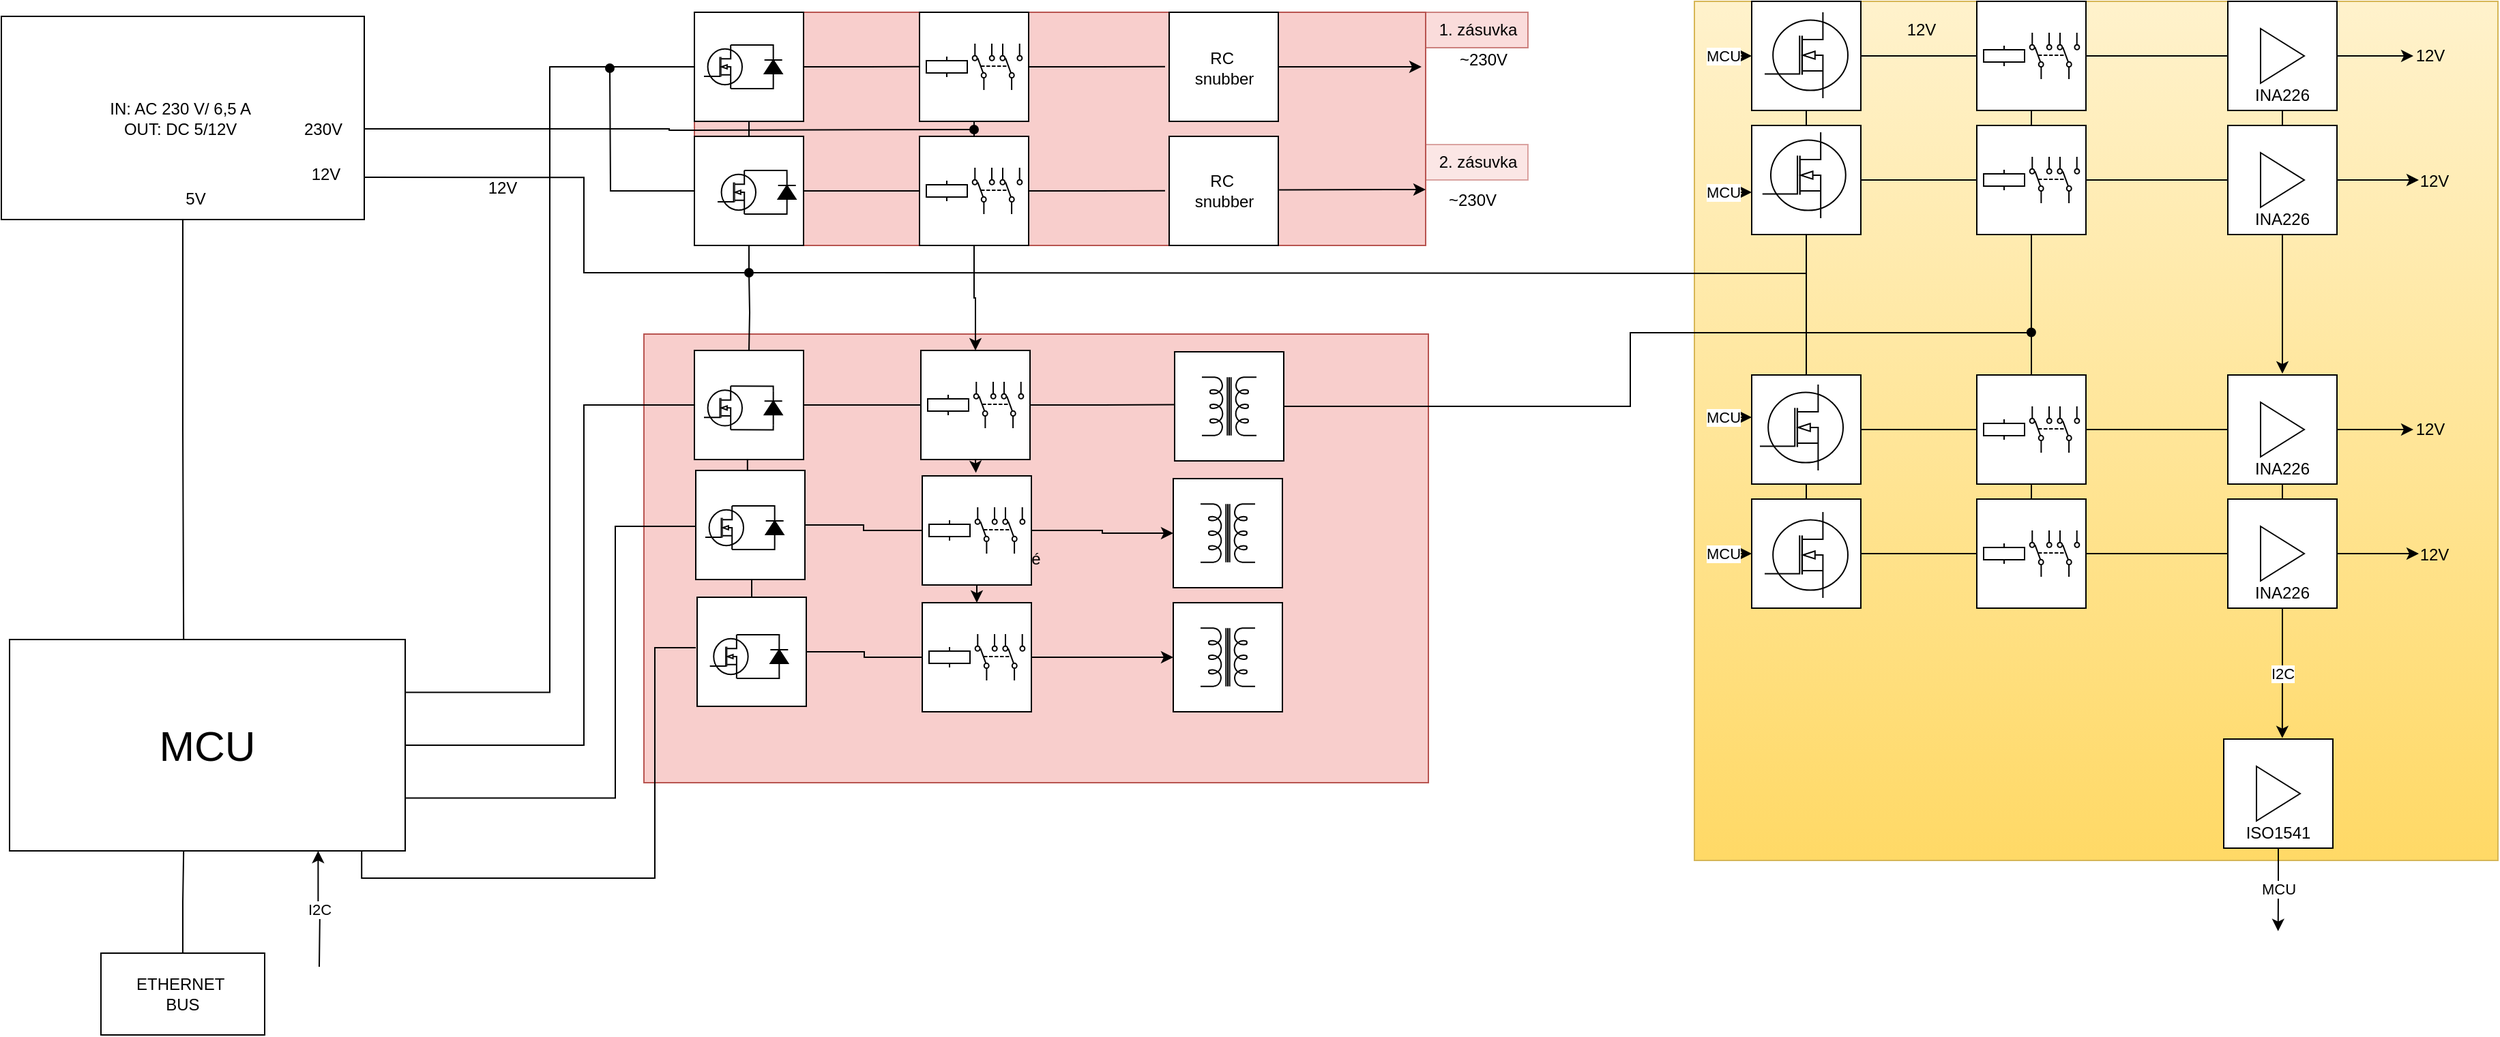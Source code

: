 <mxfile version="26.0.4">
  <diagram name="Page-1" id="7e0a89b8-554c-2b80-1dc8-d5c74ca68de4">
    <mxGraphModel dx="1035" dy="551" grid="0" gridSize="5" guides="1" tooltips="1" connect="1" arrows="0" fold="1" page="1" pageScale="1" pageWidth="1169" pageHeight="827" background="none" math="0" shadow="0">
      <root>
        <mxCell id="0" />
        <mxCell id="1" parent="0" />
        <mxCell id="eYA7auOUDv6fICd8K555-251" value="é" style="rounded=0;whiteSpace=wrap;html=1;fillColor=#f8cecc;strokeColor=#b85450;" vertex="1" parent="1">
          <mxGeometry x="522" y="256" width="575" height="329" as="geometry" />
        </mxCell>
        <mxCell id="zCNBRzlEJY0I-tMyIhnu-88" value="~230V" style="text;html=1;align=center;verticalAlign=middle;resizable=0;points=[];autosize=1;strokeColor=none;fillColor=none;" parent="1" vertex="1">
          <mxGeometry x="609" y="130" width="55" height="30" as="geometry" />
        </mxCell>
        <mxCell id="zCNBRzlEJY0I-tMyIhnu-90" value="~230V" style="text;html=1;align=center;verticalAlign=middle;resizable=0;points=[];autosize=1;strokeColor=none;fillColor=none;" parent="1" vertex="1">
          <mxGeometry x="1109" y="40" width="55" height="30" as="geometry" />
        </mxCell>
        <mxCell id="zCNBRzlEJY0I-tMyIhnu-91" value="~230V" style="text;html=1;align=center;verticalAlign=middle;resizable=0;points=[];autosize=1;strokeColor=none;fillColor=none;" parent="1" vertex="1">
          <mxGeometry x="1101.5" y="143" width="55" height="30" as="geometry" />
        </mxCell>
        <mxCell id="b3g8-nZqgv8whA5xBUex-9" value="ETHERNET&amp;nbsp;&lt;br&gt;BUS" style="rounded=0;whiteSpace=wrap;html=1;" parent="1" vertex="1">
          <mxGeometry x="124" y="710" width="120" height="60" as="geometry" />
        </mxCell>
        <mxCell id="EAk1uLRLOfNb_ForU7wT-3" value="1. zásuvka" style="text;html=1;align=center;verticalAlign=middle;resizable=0;points=[];autosize=1;strokeColor=#b85450;fillColor=#f8cecc;opacity=70;" parent="1" vertex="1">
          <mxGeometry x="1095" y="20" width="75" height="26" as="geometry" />
        </mxCell>
        <mxCell id="EAk1uLRLOfNb_ForU7wT-15" value="2. zásuvka" style="text;html=1;align=center;verticalAlign=middle;resizable=0;points=[];autosize=1;strokeColor=#b85450;fillColor=#f8cecc;opacity=50;" parent="1" vertex="1">
          <mxGeometry x="1095" y="117" width="75" height="26" as="geometry" />
        </mxCell>
        <mxCell id="eYA7auOUDv6fICd8K555-133" style="edgeStyle=orthogonalEdgeStyle;rounded=0;orthogonalLoop=1;jettySize=auto;html=1;exitX=1;exitY=0.5;exitDx=0;exitDy=0;exitPerimeter=0;entryX=0;entryY=0.5;entryDx=0;entryDy=0;endArrow=none;endFill=0;" edge="1" parent="1" source="PkqFtLTbCZEIP-2vwFzs-351" target="eYA7auOUDv6fICd8K555-104">
          <mxGeometry relative="1" as="geometry">
            <Array as="points">
              <mxPoint x="478" y="558" />
              <mxPoint x="478" y="308" />
            </Array>
          </mxGeometry>
        </mxCell>
        <mxCell id="eYA7auOUDv6fICd8K555-134" style="edgeStyle=orthogonalEdgeStyle;rounded=0;orthogonalLoop=1;jettySize=auto;html=1;exitX=1;exitY=0.75;exitDx=0;exitDy=0;exitPerimeter=0;entryX=0;entryY=0.5;entryDx=0;entryDy=0;endArrow=none;endFill=0;" edge="1" parent="1" source="PkqFtLTbCZEIP-2vwFzs-351">
          <mxGeometry relative="1" as="geometry">
            <mxPoint x="560" y="397" as="targetPoint" />
            <Array as="points">
              <mxPoint x="501" y="596" />
              <mxPoint x="501" y="397" />
            </Array>
          </mxGeometry>
        </mxCell>
        <mxCell id="eYA7auOUDv6fICd8K555-135" style="edgeStyle=orthogonalEdgeStyle;rounded=0;orthogonalLoop=1;jettySize=auto;html=1;exitX=0.89;exitY=1;exitDx=0;exitDy=0;exitPerimeter=0;entryX=0;entryY=0.5;entryDx=0;entryDy=0;endArrow=none;endFill=0;" edge="1" parent="1" source="PkqFtLTbCZEIP-2vwFzs-351">
          <mxGeometry relative="1" as="geometry">
            <mxPoint x="560" y="486" as="targetPoint" />
            <Array as="points">
              <mxPoint x="315" y="655" />
              <mxPoint x="530" y="655" />
              <mxPoint x="530" y="486" />
            </Array>
          </mxGeometry>
        </mxCell>
        <mxCell id="eYA7auOUDv6fICd8K555-215" value="I2C" style="edgeStyle=orthogonalEdgeStyle;rounded=0;orthogonalLoop=1;jettySize=auto;html=1;exitX=0.78;exitY=1;exitDx=0;exitDy=0;exitPerimeter=0;endArrow=none;endFill=0;startArrow=classic;startFill=1;" edge="1" parent="1" source="PkqFtLTbCZEIP-2vwFzs-351">
          <mxGeometry relative="1" as="geometry">
            <mxPoint x="284" y="720" as="targetPoint" />
          </mxGeometry>
        </mxCell>
        <mxCell id="PkqFtLTbCZEIP-2vwFzs-351" value="&lt;font style=&quot;font-size: 31px;&quot;&gt;MCU&lt;/font&gt;" style="rounded=0;whiteSpace=wrap;html=1;points=[[0,0,0,0,0],[0,0.25,0,0,0],[0,0.5,0,0,0],[0,0.75,0,0,0],[0,1,0,0,0],[0.11,0,0,0,0],[0.11,1,0,0,0],[0.22,0,0,0,0],[0.22,1,0,0,0],[0.33,0,0,0,0],[0.33,1,0,0,0],[0.44,0,0,0,0],[0.44,1,0,0,0],[0.56,0,0,0,0],[0.56,1,0,0,0],[0.67,0,0,0,0],[0.67,1,0,0,0],[0.78,0,0,0,0],[0.78,1,0,0,0],[0.89,0,0,0,0],[0.89,1,0,0,0],[1,0,0,0,0],[1,0.25,0,0,0],[1,0.5,0,0,0],[1,0.75,0,0,0],[1,1,0,0,0]];" parent="1" vertex="1">
          <mxGeometry x="57" y="480" width="290" height="155" as="geometry" />
        </mxCell>
        <mxCell id="PkqFtLTbCZEIP-2vwFzs-352" style="edgeStyle=orthogonalEdgeStyle;rounded=0;orthogonalLoop=1;jettySize=auto;html=1;exitX=0.5;exitY=0;exitDx=0;exitDy=0;entryX=0.44;entryY=1;entryDx=0;entryDy=0;entryPerimeter=0;endArrow=none;endFill=0;" parent="1" source="b3g8-nZqgv8whA5xBUex-9" target="PkqFtLTbCZEIP-2vwFzs-351" edge="1">
          <mxGeometry relative="1" as="geometry" />
        </mxCell>
        <mxCell id="PkqFtLTbCZEIP-2vwFzs-516" style="edgeStyle=orthogonalEdgeStyle;rounded=0;orthogonalLoop=1;jettySize=auto;html=1;exitX=1;exitY=0.5;exitDx=0;exitDy=0;entryX=0;entryY=0.5;entryDx=0;entryDy=0;endArrow=none;endFill=0;" parent="1" edge="1">
          <mxGeometry relative="1" as="geometry" />
        </mxCell>
        <mxCell id="PkqFtLTbCZEIP-2vwFzs-540" value="12&lt;span style=&quot;background-color: initial;&quot;&gt;V&lt;/span&gt;" style="text;html=1;align=center;verticalAlign=middle;resizable=0;points=[];autosize=1;strokeColor=none;fillColor=none;" parent="1" vertex="1">
          <mxGeometry x="398" y="136" width="39" height="26" as="geometry" />
        </mxCell>
        <mxCell id="PkqFtLTbCZEIP-2vwFzs-712" value="" style="group;fillColor=#f8cecc;strokeColor=#b85450;" parent="1" vertex="1" connectable="0">
          <mxGeometry x="559" y="20" width="536" height="171" as="geometry" />
        </mxCell>
        <mxCell id="PkqFtLTbCZEIP-2vwFzs-90" style="edgeStyle=orthogonalEdgeStyle;rounded=0;orthogonalLoop=1;jettySize=auto;html=1;entryX=0.5;entryY=1;entryDx=0;entryDy=0;endArrow=none;endFill=0;" parent="PkqFtLTbCZEIP-2vwFzs-712" source="zCNBRzlEJY0I-tMyIhnu-67" target="zCNBRzlEJY0I-tMyIhnu-2" edge="1">
          <mxGeometry relative="1" as="geometry" />
        </mxCell>
        <mxCell id="PkqFtLTbCZEIP-2vwFzs-708" value="" style="group" parent="PkqFtLTbCZEIP-2vwFzs-712" vertex="1" connectable="0">
          <mxGeometry width="533" height="87" as="geometry" />
        </mxCell>
        <mxCell id="zCNBRzlEJY0I-tMyIhnu-10" value="" style="group" parent="PkqFtLTbCZEIP-2vwFzs-708" vertex="1" connectable="0">
          <mxGeometry x="165" width="80" height="80" as="geometry" />
        </mxCell>
        <mxCell id="zCNBRzlEJY0I-tMyIhnu-58" style="edgeStyle=orthogonalEdgeStyle;rounded=0;orthogonalLoop=1;jettySize=auto;html=1;exitX=1;exitY=0.5;exitDx=0;exitDy=0;endArrow=none;endFill=0;" parent="zCNBRzlEJY0I-tMyIhnu-10" source="zCNBRzlEJY0I-tMyIhnu-2" edge="1">
          <mxGeometry relative="1" as="geometry">
            <mxPoint x="180" y="39.857" as="targetPoint" />
          </mxGeometry>
        </mxCell>
        <mxCell id="zCNBRzlEJY0I-tMyIhnu-2" value="" style="whiteSpace=wrap;html=1;aspect=fixed;" parent="zCNBRzlEJY0I-tMyIhnu-10" vertex="1">
          <mxGeometry width="80" height="80" as="geometry" />
        </mxCell>
        <mxCell id="zCNBRzlEJY0I-tMyIhnu-7" value="" style="pointerEvents=1;verticalLabelPosition=bottom;shadow=0;dashed=0;align=center;html=1;verticalAlign=top;shape=mxgraph.electrical.electro-mechanical.dpdt3;elSwitchState=1;rotation=-90;" parent="zCNBRzlEJY0I-tMyIhnu-10" vertex="1">
          <mxGeometry x="40" y="21.83" width="34" height="36.34" as="geometry" />
        </mxCell>
        <mxCell id="zCNBRzlEJY0I-tMyIhnu-64" value="" style="pointerEvents=1;verticalLabelPosition=bottom;shadow=0;dashed=0;align=center;html=1;verticalAlign=top;shape=mxgraph.electrical.electro-mechanical.relay_coil;" parent="zCNBRzlEJY0I-tMyIhnu-10" vertex="1">
          <mxGeometry x="5" y="32.5" width="30" height="15" as="geometry" />
        </mxCell>
        <mxCell id="zCNBRzlEJY0I-tMyIhnu-31" value="" style="group" parent="PkqFtLTbCZEIP-2vwFzs-708" vertex="1" connectable="0">
          <mxGeometry width="115.67" height="87" as="geometry" />
        </mxCell>
        <mxCell id="zCNBRzlEJY0I-tMyIhnu-57" style="edgeStyle=orthogonalEdgeStyle;rounded=0;orthogonalLoop=1;jettySize=auto;html=1;exitX=1;exitY=0.5;exitDx=0;exitDy=0;endArrow=none;endFill=0;" parent="zCNBRzlEJY0I-tMyIhnu-31" source="zCNBRzlEJY0I-tMyIhnu-29" edge="1">
          <mxGeometry relative="1" as="geometry">
            <mxPoint x="165" y="39.857" as="targetPoint" />
          </mxGeometry>
        </mxCell>
        <mxCell id="zCNBRzlEJY0I-tMyIhnu-29" value="" style="whiteSpace=wrap;html=1;aspect=fixed;container=1;" parent="zCNBRzlEJY0I-tMyIhnu-31" vertex="1">
          <mxGeometry width="80" height="80" as="geometry" />
        </mxCell>
        <mxCell id="eYA7auOUDv6fICd8K555-98" value="" style="group" vertex="1" connectable="0" parent="zCNBRzlEJY0I-tMyIhnu-31">
          <mxGeometry x="7" y="24" width="57.34" height="32" as="geometry" />
        </mxCell>
        <mxCell id="eYA7auOUDv6fICd8K555-84" value="" style="verticalLabelPosition=bottom;shadow=0;dashed=0;align=center;html=1;verticalAlign=top;shape=mxgraph.electrical.mosfets1.n-channel_mosfet_1;" vertex="1" parent="eYA7auOUDv6fICd8K555-98">
          <mxGeometry width="28" height="32" as="geometry" />
        </mxCell>
        <mxCell id="eYA7auOUDv6fICd8K555-90" value="" style="pointerEvents=1;fillColor=strokeColor;verticalLabelPosition=bottom;shadow=0;dashed=0;align=center;html=1;verticalAlign=top;shape=mxgraph.electrical.diodes.diode;rotation=-90;" vertex="1" parent="eYA7auOUDv6fICd8K555-98">
          <mxGeometry x="38.34" y="9.5" width="25" height="13" as="geometry" />
        </mxCell>
        <mxCell id="eYA7auOUDv6fICd8K555-91" style="edgeStyle=orthogonalEdgeStyle;rounded=0;orthogonalLoop=1;jettySize=auto;html=1;exitX=0.7;exitY=0;exitDx=0;exitDy=0;exitPerimeter=0;entryX=1;entryY=0.5;entryDx=0;entryDy=0;entryPerimeter=0;endArrow=none;endFill=0;" edge="1" parent="eYA7auOUDv6fICd8K555-98" source="eYA7auOUDv6fICd8K555-84" target="eYA7auOUDv6fICd8K555-90">
          <mxGeometry relative="1" as="geometry" />
        </mxCell>
        <mxCell id="eYA7auOUDv6fICd8K555-92" style="edgeStyle=orthogonalEdgeStyle;rounded=0;orthogonalLoop=1;jettySize=auto;html=1;exitX=0.7;exitY=1;exitDx=0;exitDy=0;exitPerimeter=0;entryX=0;entryY=0.5;entryDx=0;entryDy=0;entryPerimeter=0;endArrow=none;endFill=0;" edge="1" parent="eYA7auOUDv6fICd8K555-98" source="eYA7auOUDv6fICd8K555-84" target="eYA7auOUDv6fICd8K555-90">
          <mxGeometry relative="1" as="geometry" />
        </mxCell>
        <mxCell id="EAk1uLRLOfNb_ForU7wT-10" value="" style="rounded=0;orthogonalLoop=1;jettySize=auto;html=1;" parent="PkqFtLTbCZEIP-2vwFzs-708" source="EAk1uLRLOfNb_ForU7wT-4" edge="1">
          <mxGeometry relative="1" as="geometry">
            <mxPoint x="533" y="40" as="targetPoint" />
          </mxGeometry>
        </mxCell>
        <mxCell id="EAk1uLRLOfNb_ForU7wT-4" value="" style="whiteSpace=wrap;html=1;aspect=fixed;" parent="PkqFtLTbCZEIP-2vwFzs-708" vertex="1">
          <mxGeometry x="348" width="80" height="80" as="geometry" />
        </mxCell>
        <mxCell id="EAk1uLRLOfNb_ForU7wT-5" value="RC&amp;nbsp;&lt;br&gt;snubber" style="text;html=1;align=center;verticalAlign=middle;resizable=0;points=[];autosize=1;strokeColor=none;fillColor=none;" parent="PkqFtLTbCZEIP-2vwFzs-708" vertex="1">
          <mxGeometry x="357.5" y="20" width="61" height="41" as="geometry" />
        </mxCell>
        <mxCell id="PkqFtLTbCZEIP-2vwFzs-711" value="" style="group" parent="PkqFtLTbCZEIP-2vwFzs-712" vertex="1" connectable="0">
          <mxGeometry y="91" width="536" height="80" as="geometry" />
        </mxCell>
        <mxCell id="zCNBRzlEJY0I-tMyIhnu-56" style="edgeStyle=orthogonalEdgeStyle;rounded=0;orthogonalLoop=1;jettySize=auto;html=1;exitX=1;exitY=0.5;exitDx=0;exitDy=0;endArrow=none;endFill=0;" parent="PkqFtLTbCZEIP-2vwFzs-711" source="zCNBRzlEJY0I-tMyIhnu-33" edge="1">
          <mxGeometry relative="1" as="geometry">
            <mxPoint x="165" y="40" as="targetPoint" />
          </mxGeometry>
        </mxCell>
        <mxCell id="EAk1uLRLOfNb_ForU7wT-12" value="" style="whiteSpace=wrap;html=1;aspect=fixed;container=0;" parent="PkqFtLTbCZEIP-2vwFzs-711" vertex="1">
          <mxGeometry x="348" width="80" height="80" as="geometry" />
        </mxCell>
        <mxCell id="EAk1uLRLOfNb_ForU7wT-13" value="RC&amp;nbsp;&lt;br&gt;snubber" style="text;html=1;align=center;verticalAlign=middle;resizable=0;points=[];autosize=1;strokeColor=none;fillColor=none;container=0;" parent="PkqFtLTbCZEIP-2vwFzs-711" vertex="1">
          <mxGeometry x="357.5" y="19.5" width="61" height="41" as="geometry" />
        </mxCell>
        <mxCell id="EAk1uLRLOfNb_ForU7wT-14" value="" style="edgeStyle=orthogonalEdgeStyle;rounded=0;orthogonalLoop=1;jettySize=auto;html=1;exitX=1.007;exitY=0.49;exitDx=0;exitDy=0;exitPerimeter=0;" parent="PkqFtLTbCZEIP-2vwFzs-711" source="EAk1uLRLOfNb_ForU7wT-12" edge="1">
          <mxGeometry relative="1" as="geometry">
            <mxPoint x="432" y="39" as="sourcePoint" />
            <mxPoint x="536" y="39.0" as="targetPoint" />
            <Array as="points">
              <mxPoint x="432" y="39" />
            </Array>
          </mxGeometry>
        </mxCell>
        <mxCell id="eYA7auOUDv6fICd8K555-87" style="edgeStyle=orthogonalEdgeStyle;rounded=0;orthogonalLoop=1;jettySize=auto;html=1;exitX=0;exitY=0.5;exitDx=0;exitDy=0;endArrow=oval;endFill=1;" edge="1" parent="PkqFtLTbCZEIP-2vwFzs-711" source="zCNBRzlEJY0I-tMyIhnu-33">
          <mxGeometry relative="1" as="geometry">
            <mxPoint x="-62" y="-50" as="targetPoint" />
          </mxGeometry>
        </mxCell>
        <mxCell id="zCNBRzlEJY0I-tMyIhnu-33" value="" style="whiteSpace=wrap;html=1;aspect=fixed;container=0;" parent="PkqFtLTbCZEIP-2vwFzs-711" vertex="1">
          <mxGeometry width="80" height="80" as="geometry" />
        </mxCell>
        <mxCell id="zCNBRzlEJY0I-tMyIhnu-66" style="edgeStyle=orthogonalEdgeStyle;rounded=0;orthogonalLoop=1;jettySize=auto;html=1;exitX=1;exitY=0.5;exitDx=0;exitDy=0;endArrow=none;endFill=0;" parent="PkqFtLTbCZEIP-2vwFzs-711" source="zCNBRzlEJY0I-tMyIhnu-67" edge="1">
          <mxGeometry relative="1" as="geometry">
            <mxPoint x="345" y="39.857" as="targetPoint" />
          </mxGeometry>
        </mxCell>
        <mxCell id="zCNBRzlEJY0I-tMyIhnu-67" value="" style="whiteSpace=wrap;html=1;aspect=fixed;container=0;" parent="PkqFtLTbCZEIP-2vwFzs-711" vertex="1">
          <mxGeometry x="165" width="80" height="80" as="geometry" />
        </mxCell>
        <mxCell id="zCNBRzlEJY0I-tMyIhnu-68" value="" style="pointerEvents=1;verticalLabelPosition=bottom;shadow=0;dashed=0;align=center;html=1;verticalAlign=top;shape=mxgraph.electrical.electro-mechanical.dpdt3;elSwitchState=1;rotation=-90;container=0;" parent="PkqFtLTbCZEIP-2vwFzs-711" vertex="1">
          <mxGeometry x="205" y="21.83" width="34" height="36.34" as="geometry" />
        </mxCell>
        <mxCell id="zCNBRzlEJY0I-tMyIhnu-69" value="" style="pointerEvents=1;verticalLabelPosition=bottom;shadow=0;dashed=0;align=center;html=1;verticalAlign=top;shape=mxgraph.electrical.electro-mechanical.relay_coil;container=0;" parent="PkqFtLTbCZEIP-2vwFzs-711" vertex="1">
          <mxGeometry x="170" y="32.5" width="30" height="15" as="geometry" />
        </mxCell>
        <mxCell id="mD_urczAhtKW738J0m4f-2" style="edgeStyle=orthogonalEdgeStyle;rounded=0;orthogonalLoop=1;jettySize=auto;html=1;exitX=0.5;exitY=1;exitDx=0;exitDy=0;entryX=0.5;entryY=0;entryDx=0;entryDy=0;endArrow=none;endFill=0;" parent="PkqFtLTbCZEIP-2vwFzs-712" source="zCNBRzlEJY0I-tMyIhnu-29" target="zCNBRzlEJY0I-tMyIhnu-33" edge="1">
          <mxGeometry relative="1" as="geometry" />
        </mxCell>
        <mxCell id="mD_urczAhtKW738J0m4f-11" style="edgeStyle=orthogonalEdgeStyle;rounded=0;orthogonalLoop=1;jettySize=auto;html=1;exitX=1;exitY=0.25;exitDx=0;exitDy=0;startSize=6;entryX=0;entryY=0.5;entryDx=0;entryDy=0;endArrow=none;endFill=0;exitPerimeter=0;" parent="1" source="PkqFtLTbCZEIP-2vwFzs-351" edge="1" target="zCNBRzlEJY0I-tMyIhnu-29">
          <mxGeometry relative="1" as="geometry">
            <mxPoint x="524" y="60" as="targetPoint" />
          </mxGeometry>
        </mxCell>
        <mxCell id="mD_urczAhtKW738J0m4f-50" style="edgeStyle=orthogonalEdgeStyle;rounded=0;orthogonalLoop=1;jettySize=auto;html=1;exitX=1;exitY=0.75;exitDx=0;exitDy=0;endArrow=none;endFill=0;entryX=0.5;entryY=1;entryDx=0;entryDy=0;" parent="1" edge="1" target="zCNBRzlEJY0I-tMyIhnu-33">
          <mxGeometry relative="1" as="geometry">
            <mxPoint x="479" y="240" as="targetPoint" />
            <mxPoint x="317" y="141.05" as="sourcePoint" />
            <Array as="points">
              <mxPoint x="478" y="141" />
              <mxPoint x="478" y="211" />
              <mxPoint x="599" y="211" />
            </Array>
          </mxGeometry>
        </mxCell>
        <mxCell id="mD_urczAhtKW738J0m4f-4" value="IN: AC 230 V/ 6,5 A&amp;nbsp;&lt;br&gt;OUT: DC 5/12V&amp;nbsp;" style="rounded=0;whiteSpace=wrap;html=1;" parent="1" vertex="1">
          <mxGeometry x="51" y="23" width="266" height="149" as="geometry" />
        </mxCell>
        <mxCell id="mD_urczAhtKW738J0m4f-6" value="12V" style="text;html=1;align=center;verticalAlign=middle;whiteSpace=wrap;rounded=0;" parent="1" vertex="1">
          <mxGeometry x="259" y="124" width="60" height="30" as="geometry" />
        </mxCell>
        <mxCell id="eYA7auOUDv6fICd8K555-80" style="edgeStyle=orthogonalEdgeStyle;rounded=0;orthogonalLoop=1;jettySize=auto;html=1;exitX=1;exitY=0.5;exitDx=0;exitDy=0;endArrow=oval;endFill=1;" edge="1" parent="1" source="mD_urczAhtKW738J0m4f-12">
          <mxGeometry relative="1" as="geometry">
            <mxPoint x="764" y="106" as="targetPoint" />
          </mxGeometry>
        </mxCell>
        <mxCell id="mD_urczAhtKW738J0m4f-12" value="230V" style="text;html=1;align=center;verticalAlign=middle;whiteSpace=wrap;rounded=0;" parent="1" vertex="1">
          <mxGeometry x="257" y="90.5" width="60" height="30" as="geometry" />
        </mxCell>
        <mxCell id="b3g8-nZqgv8whA5xBUex-12" value="5V" style="text;html=1;align=center;verticalAlign=middle;resizable=0;points=[];autosize=1;strokeColor=none;fillColor=none;" parent="1" vertex="1">
          <mxGeometry x="175" y="142" width="35" height="30" as="geometry" />
        </mxCell>
        <mxCell id="mD_urczAhtKW738J0m4f-15" style="edgeStyle=orthogonalEdgeStyle;rounded=0;orthogonalLoop=1;jettySize=auto;html=1;exitX=0.5;exitY=1;exitDx=0;exitDy=0;entryX=0.44;entryY=0;entryDx=0;entryDy=0;entryPerimeter=0;endArrow=none;endFill=0;" parent="1" source="mD_urczAhtKW738J0m4f-4" target="PkqFtLTbCZEIP-2vwFzs-351" edge="1">
          <mxGeometry relative="1" as="geometry" />
        </mxCell>
        <mxCell id="mD_urczAhtKW738J0m4f-57" value="" style="group;fillColor=#fff2cc;strokeColor=#d6b656;" parent="1" vertex="1" connectable="0">
          <mxGeometry x="1334" y="12" width="547" height="630" as="geometry" />
        </mxCell>
        <mxCell id="mD_urczAhtKW738J0m4f-56" value="" style="group;fillColor=#fff2cc;gradientColor=#ffd966;strokeColor=#d6b656;container=0;" parent="mD_urczAhtKW738J0m4f-57" vertex="1" connectable="0">
          <mxGeometry x="-42" width="589" height="630" as="geometry" />
        </mxCell>
        <mxCell id="PkqFtLTbCZEIP-2vwFzs-462" value="" style="group" parent="mD_urczAhtKW738J0m4f-57" vertex="1" connectable="0">
          <mxGeometry width="100" height="80" as="geometry" />
        </mxCell>
        <mxCell id="eYA7auOUDv6fICd8K555-209" value="MCU" style="edgeStyle=orthogonalEdgeStyle;rounded=0;orthogonalLoop=1;jettySize=auto;html=1;exitX=0;exitY=0.5;exitDx=0;exitDy=0;endArrow=none;endFill=0;startArrow=classic;startFill=1;" edge="1" parent="PkqFtLTbCZEIP-2vwFzs-462" source="PkqFtLTbCZEIP-2vwFzs-463">
          <mxGeometry relative="1" as="geometry">
            <mxPoint x="-23.091" y="40.273" as="targetPoint" />
            <Array as="points">
              <mxPoint x="-33" y="40" />
            </Array>
          </mxGeometry>
        </mxCell>
        <mxCell id="PkqFtLTbCZEIP-2vwFzs-463" value="" style="whiteSpace=wrap;html=1;aspect=fixed;" parent="PkqFtLTbCZEIP-2vwFzs-462" vertex="1">
          <mxGeometry width="80" height="80" as="geometry" />
        </mxCell>
        <mxCell id="eYA7auOUDv6fICd8K555-203" value="" style="verticalLabelPosition=bottom;shadow=0;dashed=0;align=center;html=1;verticalAlign=top;shape=mxgraph.electrical.mosfets1.n-channel_mosfet_1;" vertex="1" parent="PkqFtLTbCZEIP-2vwFzs-462">
          <mxGeometry x="9.5" y="8" width="61" height="63" as="geometry" />
        </mxCell>
        <mxCell id="PkqFtLTbCZEIP-2vwFzs-466" value="" style="group" parent="mD_urczAhtKW738J0m4f-57" vertex="1" connectable="0">
          <mxGeometry x="165" y="91" width="80" height="80" as="geometry" />
        </mxCell>
        <mxCell id="mD_urczAhtKW738J0m4f-91" style="edgeStyle=orthogonalEdgeStyle;rounded=0;orthogonalLoop=1;jettySize=auto;html=1;exitX=0.5;exitY=1;exitDx=0;exitDy=0;endArrow=oval;endFill=1;" parent="PkqFtLTbCZEIP-2vwFzs-466" source="PkqFtLTbCZEIP-2vwFzs-467" edge="1">
          <mxGeometry relative="1" as="geometry">
            <mxPoint x="39.935" y="151.779" as="targetPoint" />
          </mxGeometry>
        </mxCell>
        <mxCell id="PkqFtLTbCZEIP-2vwFzs-467" value="" style="whiteSpace=wrap;html=1;aspect=fixed;" parent="PkqFtLTbCZEIP-2vwFzs-466" vertex="1">
          <mxGeometry width="80" height="80" as="geometry" />
        </mxCell>
        <mxCell id="PkqFtLTbCZEIP-2vwFzs-468" value="" style="pointerEvents=1;verticalLabelPosition=bottom;shadow=0;dashed=0;align=center;html=1;verticalAlign=top;shape=mxgraph.electrical.electro-mechanical.dpdt3;elSwitchState=1;rotation=-90;" parent="PkqFtLTbCZEIP-2vwFzs-466" vertex="1">
          <mxGeometry x="40" y="21.83" width="34" height="36.34" as="geometry" />
        </mxCell>
        <mxCell id="PkqFtLTbCZEIP-2vwFzs-469" value="" style="pointerEvents=1;verticalLabelPosition=bottom;shadow=0;dashed=0;align=center;html=1;verticalAlign=top;shape=mxgraph.electrical.electro-mechanical.relay_coil;" parent="PkqFtLTbCZEIP-2vwFzs-466" vertex="1">
          <mxGeometry x="5" y="32.5" width="30" height="15" as="geometry" />
        </mxCell>
        <mxCell id="PkqFtLTbCZEIP-2vwFzs-470" value="" style="group" parent="mD_urczAhtKW738J0m4f-57" vertex="1" connectable="0">
          <mxGeometry y="91" width="100" height="80" as="geometry" />
        </mxCell>
        <mxCell id="PkqFtLTbCZEIP-2vwFzs-471" value="" style="whiteSpace=wrap;html=1;aspect=fixed;" parent="PkqFtLTbCZEIP-2vwFzs-470" vertex="1">
          <mxGeometry width="80" height="80" as="geometry" />
        </mxCell>
        <mxCell id="eYA7auOUDv6fICd8K555-204" value="" style="verticalLabelPosition=bottom;shadow=0;dashed=0;align=center;html=1;verticalAlign=top;shape=mxgraph.electrical.mosfets1.n-channel_mosfet_1;" vertex="1" parent="PkqFtLTbCZEIP-2vwFzs-470">
          <mxGeometry x="7.88" y="5" width="61" height="63" as="geometry" />
        </mxCell>
        <mxCell id="PkqFtLTbCZEIP-2vwFzs-473" style="edgeStyle=orthogonalEdgeStyle;rounded=0;orthogonalLoop=1;jettySize=auto;html=1;exitX=1;exitY=0.5;exitDx=0;exitDy=0;endArrow=none;endFill=0;entryX=0;entryY=0.5;entryDx=0;entryDy=0;" parent="mD_urczAhtKW738J0m4f-57" source="PkqFtLTbCZEIP-2vwFzs-467" target="PkqFtLTbCZEIP-2vwFzs-499" edge="1">
          <mxGeometry relative="1" as="geometry">
            <mxPoint x="311" y="174.857" as="targetPoint" />
          </mxGeometry>
        </mxCell>
        <mxCell id="PkqFtLTbCZEIP-2vwFzs-475" style="edgeStyle=orthogonalEdgeStyle;rounded=0;orthogonalLoop=1;jettySize=auto;html=1;exitX=0.5;exitY=1;exitDx=0;exitDy=0;entryX=0.5;entryY=0;entryDx=0;entryDy=0;endArrow=none;endFill=0;" parent="mD_urczAhtKW738J0m4f-57" source="PkqFtLTbCZEIP-2vwFzs-510" target="PkqFtLTbCZEIP-2vwFzs-467" edge="1">
          <mxGeometry relative="1" as="geometry" />
        </mxCell>
        <mxCell id="PkqFtLTbCZEIP-2vwFzs-487" style="edgeStyle=orthogonalEdgeStyle;rounded=0;orthogonalLoop=1;jettySize=auto;html=1;exitX=0.5;exitY=1;exitDx=0;exitDy=0;entryX=0.5;entryY=0;entryDx=0;entryDy=0;endArrow=none;endFill=0;" parent="mD_urczAhtKW738J0m4f-57" source="PkqFtLTbCZEIP-2vwFzs-463" target="PkqFtLTbCZEIP-2vwFzs-471" edge="1">
          <mxGeometry relative="1" as="geometry">
            <mxPoint x="42" y="140.412" as="targetPoint" />
          </mxGeometry>
        </mxCell>
        <mxCell id="PkqFtLTbCZEIP-2vwFzs-490" style="edgeStyle=orthogonalEdgeStyle;rounded=0;orthogonalLoop=1;jettySize=auto;html=1;exitX=1;exitY=0.5;exitDx=0;exitDy=0;entryX=0;entryY=0.5;entryDx=0;entryDy=0;endArrow=none;endFill=0;" parent="mD_urczAhtKW738J0m4f-57" source="PkqFtLTbCZEIP-2vwFzs-463" target="PkqFtLTbCZEIP-2vwFzs-510" edge="1">
          <mxGeometry relative="1" as="geometry">
            <mxPoint x="128.412" y="87.882" as="targetPoint" />
          </mxGeometry>
        </mxCell>
        <mxCell id="PkqFtLTbCZEIP-2vwFzs-491" value="12V" style="text;html=1;align=center;verticalAlign=middle;resizable=0;points=[];autosize=1;strokeColor=none;fillColor=none;" parent="mD_urczAhtKW738J0m4f-57" vertex="1">
          <mxGeometry x="477" y="25" width="40" height="30" as="geometry" />
        </mxCell>
        <mxCell id="PkqFtLTbCZEIP-2vwFzs-492" value="12V" style="text;html=1;align=center;verticalAlign=middle;resizable=0;points=[];autosize=1;strokeColor=none;fillColor=none;" parent="mD_urczAhtKW738J0m4f-57" vertex="1">
          <mxGeometry x="480" y="117" width="40" height="30" as="geometry" />
        </mxCell>
        <mxCell id="PkqFtLTbCZEIP-2vwFzs-493" style="edgeStyle=orthogonalEdgeStyle;rounded=0;orthogonalLoop=1;jettySize=auto;html=1;entryX=0.5;entryY=0;entryDx=0;entryDy=0;endArrow=none;endFill=0;" parent="mD_urczAhtKW738J0m4f-57" source="PkqFtLTbCZEIP-2vwFzs-495" target="PkqFtLTbCZEIP-2vwFzs-499" edge="1">
          <mxGeometry relative="1" as="geometry" />
        </mxCell>
        <mxCell id="PkqFtLTbCZEIP-2vwFzs-494" value="" style="edgeStyle=orthogonalEdgeStyle;rounded=0;orthogonalLoop=1;jettySize=auto;html=1;exitX=1;exitY=0.5;exitDx=0;exitDy=0;" parent="mD_urczAhtKW738J0m4f-57" source="PkqFtLTbCZEIP-2vwFzs-495" edge="1">
          <mxGeometry relative="1" as="geometry">
            <Array as="points" />
            <mxPoint x="485" y="40" as="targetPoint" />
          </mxGeometry>
        </mxCell>
        <mxCell id="PkqFtLTbCZEIP-2vwFzs-495" value="&lt;br&gt;&lt;br&gt;&lt;br&gt;&lt;br&gt;INA226" style="whiteSpace=wrap;html=1;aspect=fixed;" parent="mD_urczAhtKW738J0m4f-57" vertex="1">
          <mxGeometry x="349" width="80" height="80" as="geometry" />
        </mxCell>
        <mxCell id="PkqFtLTbCZEIP-2vwFzs-496" value="" style="triangle;whiteSpace=wrap;html=1;" parent="mD_urczAhtKW738J0m4f-57" vertex="1">
          <mxGeometry x="373" y="20" width="32" height="40" as="geometry" />
        </mxCell>
        <mxCell id="PkqFtLTbCZEIP-2vwFzs-497" value="" style="edgeStyle=orthogonalEdgeStyle;rounded=0;orthogonalLoop=1;jettySize=auto;html=1;" parent="mD_urczAhtKW738J0m4f-57" source="PkqFtLTbCZEIP-2vwFzs-499" edge="1">
          <mxGeometry relative="1" as="geometry">
            <mxPoint x="489" y="131" as="targetPoint" />
            <Array as="points" />
          </mxGeometry>
        </mxCell>
        <mxCell id="eYA7auOUDv6fICd8K555-213" style="edgeStyle=orthogonalEdgeStyle;rounded=0;orthogonalLoop=1;jettySize=auto;html=1;exitX=0.5;exitY=1;exitDx=0;exitDy=0;" edge="1" parent="mD_urczAhtKW738J0m4f-57" source="PkqFtLTbCZEIP-2vwFzs-499">
          <mxGeometry relative="1" as="geometry">
            <mxPoint x="389" y="273" as="targetPoint" />
          </mxGeometry>
        </mxCell>
        <mxCell id="PkqFtLTbCZEIP-2vwFzs-499" value="&lt;br&gt;&lt;br&gt;&lt;br&gt;&lt;br&gt;INA226" style="whiteSpace=wrap;html=1;aspect=fixed;" parent="mD_urczAhtKW738J0m4f-57" vertex="1">
          <mxGeometry x="349" y="91" width="80" height="80" as="geometry" />
        </mxCell>
        <mxCell id="PkqFtLTbCZEIP-2vwFzs-500" value="" style="triangle;whiteSpace=wrap;html=1;" parent="mD_urczAhtKW738J0m4f-57" vertex="1">
          <mxGeometry x="373" y="111" width="32" height="40" as="geometry" />
        </mxCell>
        <mxCell id="PkqFtLTbCZEIP-2vwFzs-509" value="" style="group" parent="mD_urczAhtKW738J0m4f-57" vertex="1" connectable="0">
          <mxGeometry x="165" width="80" height="80" as="geometry" />
        </mxCell>
        <mxCell id="PkqFtLTbCZEIP-2vwFzs-510" value="" style="whiteSpace=wrap;html=1;aspect=fixed;" parent="PkqFtLTbCZEIP-2vwFzs-509" vertex="1">
          <mxGeometry width="80" height="80" as="geometry" />
        </mxCell>
        <mxCell id="PkqFtLTbCZEIP-2vwFzs-511" value="" style="pointerEvents=1;verticalLabelPosition=bottom;shadow=0;dashed=0;align=center;html=1;verticalAlign=top;shape=mxgraph.electrical.electro-mechanical.dpdt3;elSwitchState=1;rotation=-90;" parent="PkqFtLTbCZEIP-2vwFzs-509" vertex="1">
          <mxGeometry x="40" y="21.83" width="34" height="36.34" as="geometry" />
        </mxCell>
        <mxCell id="PkqFtLTbCZEIP-2vwFzs-512" value="" style="pointerEvents=1;verticalLabelPosition=bottom;shadow=0;dashed=0;align=center;html=1;verticalAlign=top;shape=mxgraph.electrical.electro-mechanical.relay_coil;" parent="PkqFtLTbCZEIP-2vwFzs-509" vertex="1">
          <mxGeometry x="5" y="32.5" width="30" height="15" as="geometry" />
        </mxCell>
        <mxCell id="PkqFtLTbCZEIP-2vwFzs-513" style="edgeStyle=orthogonalEdgeStyle;rounded=0;orthogonalLoop=1;jettySize=auto;html=1;exitX=1;exitY=0.5;exitDx=0;exitDy=0;entryX=0;entryY=0.5;entryDx=0;entryDy=0;endArrow=none;endFill=0;" parent="mD_urczAhtKW738J0m4f-57" source="PkqFtLTbCZEIP-2vwFzs-510" target="PkqFtLTbCZEIP-2vwFzs-495" edge="1">
          <mxGeometry relative="1" as="geometry" />
        </mxCell>
        <mxCell id="PkqFtLTbCZEIP-2vwFzs-514" style="edgeStyle=orthogonalEdgeStyle;rounded=0;orthogonalLoop=1;jettySize=auto;html=1;exitX=1;exitY=0.5;exitDx=0;exitDy=0;entryX=0;entryY=0.5;entryDx=0;entryDy=0;endArrow=none;endFill=0;" parent="mD_urczAhtKW738J0m4f-57" source="PkqFtLTbCZEIP-2vwFzs-471" target="PkqFtLTbCZEIP-2vwFzs-467" edge="1">
          <mxGeometry relative="1" as="geometry" />
        </mxCell>
        <mxCell id="mD_urczAhtKW738J0m4f-92" value="12&lt;span style=&quot;background-color: initial;&quot;&gt;V&lt;/span&gt;" style="text;html=1;align=center;verticalAlign=middle;resizable=0;points=[];autosize=1;strokeColor=none;fillColor=none;" parent="mD_urczAhtKW738J0m4f-57" vertex="1">
          <mxGeometry x="104" y="8" width="39" height="26" as="geometry" />
        </mxCell>
        <mxCell id="mD_urczAhtKW738J0m4f-58" value="" style="group" parent="1" vertex="1" connectable="0">
          <mxGeometry x="1334" y="286" width="520" height="171" as="geometry" />
        </mxCell>
        <mxCell id="mD_urczAhtKW738J0m4f-60" value="" style="group" parent="mD_urczAhtKW738J0m4f-58" vertex="1" connectable="0">
          <mxGeometry width="100" height="80" as="geometry" />
        </mxCell>
        <mxCell id="mD_urczAhtKW738J0m4f-61" value="" style="whiteSpace=wrap;html=1;aspect=fixed;" parent="mD_urczAhtKW738J0m4f-60" vertex="1">
          <mxGeometry width="80" height="80" as="geometry" />
        </mxCell>
        <mxCell id="eYA7auOUDv6fICd8K555-205" value="" style="verticalLabelPosition=bottom;shadow=0;dashed=0;align=center;html=1;verticalAlign=top;shape=mxgraph.electrical.mosfets1.n-channel_mosfet_1;" vertex="1" parent="mD_urczAhtKW738J0m4f-60">
          <mxGeometry x="6" y="7" width="61" height="63" as="geometry" />
        </mxCell>
        <mxCell id="mD_urczAhtKW738J0m4f-63" value="" style="group" parent="mD_urczAhtKW738J0m4f-58" vertex="1" connectable="0">
          <mxGeometry x="165" y="91" width="80" height="80" as="geometry" />
        </mxCell>
        <mxCell id="mD_urczAhtKW738J0m4f-64" value="" style="whiteSpace=wrap;html=1;aspect=fixed;" parent="mD_urczAhtKW738J0m4f-63" vertex="1">
          <mxGeometry width="80" height="80" as="geometry" />
        </mxCell>
        <mxCell id="mD_urczAhtKW738J0m4f-65" value="" style="pointerEvents=1;verticalLabelPosition=bottom;shadow=0;dashed=0;align=center;html=1;verticalAlign=top;shape=mxgraph.electrical.electro-mechanical.dpdt3;elSwitchState=1;rotation=-90;" parent="mD_urczAhtKW738J0m4f-63" vertex="1">
          <mxGeometry x="40" y="21.83" width="34" height="36.34" as="geometry" />
        </mxCell>
        <mxCell id="mD_urczAhtKW738J0m4f-66" value="" style="pointerEvents=1;verticalLabelPosition=bottom;shadow=0;dashed=0;align=center;html=1;verticalAlign=top;shape=mxgraph.electrical.electro-mechanical.relay_coil;" parent="mD_urczAhtKW738J0m4f-63" vertex="1">
          <mxGeometry x="5" y="32.5" width="30" height="15" as="geometry" />
        </mxCell>
        <mxCell id="mD_urczAhtKW738J0m4f-67" value="" style="group" parent="mD_urczAhtKW738J0m4f-58" vertex="1" connectable="0">
          <mxGeometry y="91" width="100" height="80" as="geometry" />
        </mxCell>
        <mxCell id="mD_urczAhtKW738J0m4f-68" value="" style="whiteSpace=wrap;html=1;aspect=fixed;" parent="mD_urczAhtKW738J0m4f-67" vertex="1">
          <mxGeometry width="80" height="80" as="geometry" />
        </mxCell>
        <mxCell id="eYA7auOUDv6fICd8K555-206" value="" style="verticalLabelPosition=bottom;shadow=0;dashed=0;align=center;html=1;verticalAlign=top;shape=mxgraph.electrical.mosfets1.n-channel_mosfet_1;" vertex="1" parent="mD_urczAhtKW738J0m4f-67">
          <mxGeometry x="9.5" y="9.5" width="61" height="63" as="geometry" />
        </mxCell>
        <mxCell id="mD_urczAhtKW738J0m4f-70" style="edgeStyle=orthogonalEdgeStyle;rounded=0;orthogonalLoop=1;jettySize=auto;html=1;exitX=1;exitY=0.5;exitDx=0;exitDy=0;endArrow=none;endFill=0;entryX=0;entryY=0.5;entryDx=0;entryDy=0;" parent="mD_urczAhtKW738J0m4f-58" source="mD_urczAhtKW738J0m4f-64" target="mD_urczAhtKW738J0m4f-81" edge="1">
          <mxGeometry relative="1" as="geometry">
            <mxPoint x="311" y="174.857" as="targetPoint" />
          </mxGeometry>
        </mxCell>
        <mxCell id="mD_urczAhtKW738J0m4f-71" style="edgeStyle=orthogonalEdgeStyle;rounded=0;orthogonalLoop=1;jettySize=auto;html=1;exitX=0.5;exitY=1;exitDx=0;exitDy=0;entryX=0.5;entryY=0;entryDx=0;entryDy=0;endArrow=none;endFill=0;" parent="mD_urczAhtKW738J0m4f-58" source="mD_urczAhtKW738J0m4f-84" target="mD_urczAhtKW738J0m4f-64" edge="1">
          <mxGeometry relative="1" as="geometry" />
        </mxCell>
        <mxCell id="mD_urczAhtKW738J0m4f-72" style="edgeStyle=orthogonalEdgeStyle;rounded=0;orthogonalLoop=1;jettySize=auto;html=1;exitX=0.5;exitY=1;exitDx=0;exitDy=0;entryX=0.5;entryY=0;entryDx=0;entryDy=0;endArrow=none;endFill=0;" parent="mD_urczAhtKW738J0m4f-58" source="mD_urczAhtKW738J0m4f-61" target="mD_urczAhtKW738J0m4f-68" edge="1">
          <mxGeometry relative="1" as="geometry">
            <mxPoint x="42" y="140.412" as="targetPoint" />
          </mxGeometry>
        </mxCell>
        <mxCell id="mD_urczAhtKW738J0m4f-73" style="edgeStyle=orthogonalEdgeStyle;rounded=0;orthogonalLoop=1;jettySize=auto;html=1;exitX=1;exitY=0.5;exitDx=0;exitDy=0;entryX=0;entryY=0.5;entryDx=0;entryDy=0;endArrow=none;endFill=0;" parent="mD_urczAhtKW738J0m4f-58" source="mD_urczAhtKW738J0m4f-61" target="mD_urczAhtKW738J0m4f-84" edge="1">
          <mxGeometry relative="1" as="geometry">
            <mxPoint x="128.412" y="87.882" as="targetPoint" />
          </mxGeometry>
        </mxCell>
        <mxCell id="mD_urczAhtKW738J0m4f-74" value="12V" style="text;html=1;align=center;verticalAlign=middle;resizable=0;points=[];autosize=1;strokeColor=none;fillColor=none;" parent="mD_urczAhtKW738J0m4f-58" vertex="1">
          <mxGeometry x="477" y="25" width="40" height="30" as="geometry" />
        </mxCell>
        <mxCell id="mD_urczAhtKW738J0m4f-75" value="12V" style="text;html=1;align=center;verticalAlign=middle;resizable=0;points=[];autosize=1;strokeColor=none;fillColor=none;" parent="mD_urczAhtKW738J0m4f-58" vertex="1">
          <mxGeometry x="480" y="117" width="40" height="30" as="geometry" />
        </mxCell>
        <mxCell id="mD_urczAhtKW738J0m4f-76" style="edgeStyle=orthogonalEdgeStyle;rounded=0;orthogonalLoop=1;jettySize=auto;html=1;entryX=0.5;entryY=0;entryDx=0;entryDy=0;endArrow=none;endFill=0;" parent="mD_urczAhtKW738J0m4f-58" source="mD_urczAhtKW738J0m4f-78" target="mD_urczAhtKW738J0m4f-81" edge="1">
          <mxGeometry relative="1" as="geometry" />
        </mxCell>
        <mxCell id="mD_urczAhtKW738J0m4f-77" value="" style="edgeStyle=orthogonalEdgeStyle;rounded=0;orthogonalLoop=1;jettySize=auto;html=1;exitX=1;exitY=0.5;exitDx=0;exitDy=0;" parent="mD_urczAhtKW738J0m4f-58" source="mD_urczAhtKW738J0m4f-78" edge="1">
          <mxGeometry relative="1" as="geometry">
            <Array as="points" />
            <mxPoint x="485" y="40" as="targetPoint" />
          </mxGeometry>
        </mxCell>
        <mxCell id="mD_urczAhtKW738J0m4f-78" value="&lt;br&gt;&lt;br&gt;&lt;br&gt;&lt;br&gt;INA226" style="whiteSpace=wrap;html=1;aspect=fixed;" parent="mD_urczAhtKW738J0m4f-58" vertex="1">
          <mxGeometry x="349" width="80" height="80" as="geometry" />
        </mxCell>
        <mxCell id="mD_urczAhtKW738J0m4f-79" value="" style="triangle;whiteSpace=wrap;html=1;" parent="mD_urczAhtKW738J0m4f-58" vertex="1">
          <mxGeometry x="373" y="20" width="32" height="40" as="geometry" />
        </mxCell>
        <mxCell id="mD_urczAhtKW738J0m4f-80" value="" style="edgeStyle=orthogonalEdgeStyle;rounded=0;orthogonalLoop=1;jettySize=auto;html=1;" parent="mD_urczAhtKW738J0m4f-58" source="mD_urczAhtKW738J0m4f-81" edge="1">
          <mxGeometry relative="1" as="geometry">
            <mxPoint x="489" y="131" as="targetPoint" />
            <Array as="points" />
          </mxGeometry>
        </mxCell>
        <mxCell id="eYA7auOUDv6fICd8K555-214" value="I2C" style="edgeStyle=orthogonalEdgeStyle;rounded=0;orthogonalLoop=1;jettySize=auto;html=1;exitX=0.5;exitY=1;exitDx=0;exitDy=0;" edge="1" parent="mD_urczAhtKW738J0m4f-58" source="mD_urczAhtKW738J0m4f-81">
          <mxGeometry relative="1" as="geometry">
            <mxPoint x="388.923" y="266.308" as="targetPoint" />
          </mxGeometry>
        </mxCell>
        <mxCell id="mD_urczAhtKW738J0m4f-81" value="&lt;br&gt;&lt;br&gt;&lt;br&gt;&lt;br&gt;INA226" style="whiteSpace=wrap;html=1;aspect=fixed;" parent="mD_urczAhtKW738J0m4f-58" vertex="1">
          <mxGeometry x="349" y="91" width="80" height="80" as="geometry" />
        </mxCell>
        <mxCell id="mD_urczAhtKW738J0m4f-82" value="" style="triangle;whiteSpace=wrap;html=1;" parent="mD_urczAhtKW738J0m4f-58" vertex="1">
          <mxGeometry x="373" y="111" width="32" height="40" as="geometry" />
        </mxCell>
        <mxCell id="mD_urczAhtKW738J0m4f-83" value="" style="group" parent="mD_urczAhtKW738J0m4f-58" vertex="1" connectable="0">
          <mxGeometry x="165" width="80" height="80" as="geometry" />
        </mxCell>
        <mxCell id="mD_urczAhtKW738J0m4f-84" value="" style="whiteSpace=wrap;html=1;aspect=fixed;" parent="mD_urczAhtKW738J0m4f-83" vertex="1">
          <mxGeometry width="80" height="80" as="geometry" />
        </mxCell>
        <mxCell id="mD_urczAhtKW738J0m4f-85" value="" style="pointerEvents=1;verticalLabelPosition=bottom;shadow=0;dashed=0;align=center;html=1;verticalAlign=top;shape=mxgraph.electrical.electro-mechanical.dpdt3;elSwitchState=1;rotation=-90;" parent="mD_urczAhtKW738J0m4f-83" vertex="1">
          <mxGeometry x="40" y="21.83" width="34" height="36.34" as="geometry" />
        </mxCell>
        <mxCell id="mD_urczAhtKW738J0m4f-86" value="" style="pointerEvents=1;verticalLabelPosition=bottom;shadow=0;dashed=0;align=center;html=1;verticalAlign=top;shape=mxgraph.electrical.electro-mechanical.relay_coil;" parent="mD_urczAhtKW738J0m4f-83" vertex="1">
          <mxGeometry x="5" y="32.5" width="30" height="15" as="geometry" />
        </mxCell>
        <mxCell id="mD_urczAhtKW738J0m4f-87" style="edgeStyle=orthogonalEdgeStyle;rounded=0;orthogonalLoop=1;jettySize=auto;html=1;exitX=1;exitY=0.5;exitDx=0;exitDy=0;entryX=0;entryY=0.5;entryDx=0;entryDy=0;endArrow=none;endFill=0;" parent="mD_urczAhtKW738J0m4f-58" source="mD_urczAhtKW738J0m4f-84" target="mD_urczAhtKW738J0m4f-78" edge="1">
          <mxGeometry relative="1" as="geometry" />
        </mxCell>
        <mxCell id="mD_urczAhtKW738J0m4f-88" style="edgeStyle=orthogonalEdgeStyle;rounded=0;orthogonalLoop=1;jettySize=auto;html=1;exitX=1;exitY=0.5;exitDx=0;exitDy=0;entryX=0;entryY=0.5;entryDx=0;entryDy=0;endArrow=none;endFill=0;" parent="mD_urczAhtKW738J0m4f-58" source="mD_urczAhtKW738J0m4f-68" target="mD_urczAhtKW738J0m4f-64" edge="1">
          <mxGeometry relative="1" as="geometry" />
        </mxCell>
        <mxCell id="mD_urczAhtKW738J0m4f-89" style="edgeStyle=orthogonalEdgeStyle;rounded=0;orthogonalLoop=1;jettySize=auto;html=1;exitX=0.5;exitY=1;exitDx=0;exitDy=0;entryX=0.5;entryY=0;entryDx=0;entryDy=0;endArrow=none;endFill=0;" parent="1" source="PkqFtLTbCZEIP-2vwFzs-471" target="mD_urczAhtKW738J0m4f-61" edge="1">
          <mxGeometry relative="1" as="geometry" />
        </mxCell>
        <mxCell id="mD_urczAhtKW738J0m4f-90" style="edgeStyle=orthogonalEdgeStyle;rounded=0;orthogonalLoop=1;jettySize=auto;html=1;exitX=0.5;exitY=1;exitDx=0;exitDy=0;entryX=0.5;entryY=0;entryDx=0;entryDy=0;endArrow=none;endFill=0;" parent="1" source="PkqFtLTbCZEIP-2vwFzs-467" target="mD_urczAhtKW738J0m4f-84" edge="1">
          <mxGeometry relative="1" as="geometry" />
        </mxCell>
        <mxCell id="eYA7auOUDv6fICd8K555-111" value="" style="group" vertex="1" connectable="0" parent="1">
          <mxGeometry x="559" y="268" width="81" height="80" as="geometry" />
        </mxCell>
        <mxCell id="eYA7auOUDv6fICd8K555-104" value="" style="whiteSpace=wrap;html=1;aspect=fixed;container=0;" vertex="1" parent="eYA7auOUDv6fICd8K555-111">
          <mxGeometry width="80" height="80" as="geometry" />
        </mxCell>
        <mxCell id="eYA7auOUDv6fICd8K555-99" value="" style="group" vertex="1" connectable="0" parent="eYA7auOUDv6fICd8K555-111">
          <mxGeometry x="7" y="26.17" width="57.34" height="32" as="geometry" />
        </mxCell>
        <mxCell id="eYA7auOUDv6fICd8K555-100" value="" style="verticalLabelPosition=bottom;shadow=0;dashed=0;align=center;html=1;verticalAlign=top;shape=mxgraph.electrical.mosfets1.n-channel_mosfet_1;" vertex="1" parent="eYA7auOUDv6fICd8K555-99">
          <mxGeometry width="28" height="32" as="geometry" />
        </mxCell>
        <mxCell id="eYA7auOUDv6fICd8K555-101" value="" style="pointerEvents=1;fillColor=strokeColor;verticalLabelPosition=bottom;shadow=0;dashed=0;align=center;html=1;verticalAlign=top;shape=mxgraph.electrical.diodes.diode;rotation=-90;" vertex="1" parent="eYA7auOUDv6fICd8K555-99">
          <mxGeometry x="38.34" y="9.5" width="25" height="13" as="geometry" />
        </mxCell>
        <mxCell id="eYA7auOUDv6fICd8K555-102" style="edgeStyle=orthogonalEdgeStyle;rounded=0;orthogonalLoop=1;jettySize=auto;html=1;exitX=0.7;exitY=0;exitDx=0;exitDy=0;exitPerimeter=0;entryX=1;entryY=0.5;entryDx=0;entryDy=0;entryPerimeter=0;endArrow=none;endFill=0;" edge="1" parent="eYA7auOUDv6fICd8K555-99" source="eYA7auOUDv6fICd8K555-100" target="eYA7auOUDv6fICd8K555-101">
          <mxGeometry relative="1" as="geometry" />
        </mxCell>
        <mxCell id="eYA7auOUDv6fICd8K555-103" style="edgeStyle=orthogonalEdgeStyle;rounded=0;orthogonalLoop=1;jettySize=auto;html=1;exitX=0.7;exitY=1;exitDx=0;exitDy=0;exitPerimeter=0;entryX=0;entryY=0.5;entryDx=0;entryDy=0;entryPerimeter=0;endArrow=none;endFill=0;" edge="1" parent="eYA7auOUDv6fICd8K555-99" source="eYA7auOUDv6fICd8K555-100" target="eYA7auOUDv6fICd8K555-101">
          <mxGeometry relative="1" as="geometry" />
        </mxCell>
        <mxCell id="eYA7auOUDv6fICd8K555-139" value="" style="group" vertex="1" connectable="0" parent="1">
          <mxGeometry x="560" y="356" width="81" height="80" as="geometry" />
        </mxCell>
        <mxCell id="eYA7auOUDv6fICd8K555-140" value="" style="whiteSpace=wrap;html=1;aspect=fixed;container=0;" vertex="1" parent="eYA7auOUDv6fICd8K555-139">
          <mxGeometry width="80" height="80" as="geometry" />
        </mxCell>
        <mxCell id="eYA7auOUDv6fICd8K555-145" value="" style="group" vertex="1" connectable="0" parent="1">
          <mxGeometry x="561" y="449" width="81" height="80" as="geometry" />
        </mxCell>
        <mxCell id="eYA7auOUDv6fICd8K555-146" value="" style="whiteSpace=wrap;html=1;aspect=fixed;container=0;" vertex="1" parent="eYA7auOUDv6fICd8K555-145">
          <mxGeometry width="80" height="80" as="geometry" />
        </mxCell>
        <mxCell id="eYA7auOUDv6fICd8K555-198" value="" style="group" vertex="1" connectable="0" parent="eYA7auOUDv6fICd8K555-145">
          <mxGeometry x="9.33" y="27.5" width="57.34" height="32" as="geometry" />
        </mxCell>
        <mxCell id="eYA7auOUDv6fICd8K555-199" value="" style="verticalLabelPosition=bottom;shadow=0;dashed=0;align=center;html=1;verticalAlign=top;shape=mxgraph.electrical.mosfets1.n-channel_mosfet_1;" vertex="1" parent="eYA7auOUDv6fICd8K555-198">
          <mxGeometry width="28" height="32" as="geometry" />
        </mxCell>
        <mxCell id="eYA7auOUDv6fICd8K555-200" value="" style="pointerEvents=1;fillColor=strokeColor;verticalLabelPosition=bottom;shadow=0;dashed=0;align=center;html=1;verticalAlign=top;shape=mxgraph.electrical.diodes.diode;rotation=-90;" vertex="1" parent="eYA7auOUDv6fICd8K555-198">
          <mxGeometry x="38.34" y="9.5" width="25" height="13" as="geometry" />
        </mxCell>
        <mxCell id="eYA7auOUDv6fICd8K555-201" style="edgeStyle=orthogonalEdgeStyle;rounded=0;orthogonalLoop=1;jettySize=auto;html=1;exitX=0.7;exitY=0;exitDx=0;exitDy=0;exitPerimeter=0;entryX=1;entryY=0.5;entryDx=0;entryDy=0;entryPerimeter=0;endArrow=none;endFill=0;" edge="1" parent="eYA7auOUDv6fICd8K555-198" source="eYA7auOUDv6fICd8K555-199" target="eYA7auOUDv6fICd8K555-200">
          <mxGeometry relative="1" as="geometry" />
        </mxCell>
        <mxCell id="eYA7auOUDv6fICd8K555-202" style="edgeStyle=orthogonalEdgeStyle;rounded=0;orthogonalLoop=1;jettySize=auto;html=1;exitX=0.7;exitY=1;exitDx=0;exitDy=0;exitPerimeter=0;entryX=0;entryY=0.5;entryDx=0;entryDy=0;entryPerimeter=0;endArrow=none;endFill=0;" edge="1" parent="eYA7auOUDv6fICd8K555-198" source="eYA7auOUDv6fICd8K555-199" target="eYA7auOUDv6fICd8K555-200">
          <mxGeometry relative="1" as="geometry" />
        </mxCell>
        <mxCell id="eYA7auOUDv6fICd8K555-149" value="" style="group;" vertex="1" connectable="0" parent="1">
          <mxGeometry x="725" y="268" width="80" height="80" as="geometry" />
        </mxCell>
        <mxCell id="eYA7auOUDv6fICd8K555-174" style="edgeStyle=orthogonalEdgeStyle;rounded=0;orthogonalLoop=1;jettySize=auto;html=1;exitX=1;exitY=0.5;exitDx=0;exitDy=0;endArrow=none;endFill=0;" edge="1" parent="eYA7auOUDv6fICd8K555-149" source="eYA7auOUDv6fICd8K555-150">
          <mxGeometry relative="1" as="geometry">
            <mxPoint x="187" y="39.778" as="targetPoint" />
          </mxGeometry>
        </mxCell>
        <mxCell id="eYA7auOUDv6fICd8K555-185" style="edgeStyle=orthogonalEdgeStyle;rounded=0;orthogonalLoop=1;jettySize=auto;html=1;exitX=0.5;exitY=1;exitDx=0;exitDy=0;" edge="1" parent="eYA7auOUDv6fICd8K555-149" source="eYA7auOUDv6fICd8K555-150">
          <mxGeometry relative="1" as="geometry">
            <mxPoint x="40.333" y="89.778" as="targetPoint" />
          </mxGeometry>
        </mxCell>
        <mxCell id="eYA7auOUDv6fICd8K555-150" value="" style="whiteSpace=wrap;html=1;aspect=fixed;" vertex="1" parent="eYA7auOUDv6fICd8K555-149">
          <mxGeometry width="80" height="80" as="geometry" />
        </mxCell>
        <mxCell id="eYA7auOUDv6fICd8K555-151" value="" style="pointerEvents=1;verticalLabelPosition=bottom;shadow=0;dashed=0;align=center;html=1;verticalAlign=top;shape=mxgraph.electrical.electro-mechanical.dpdt3;elSwitchState=1;rotation=-90;" vertex="1" parent="eYA7auOUDv6fICd8K555-149">
          <mxGeometry x="40" y="21.83" width="34" height="36.34" as="geometry" />
        </mxCell>
        <mxCell id="eYA7auOUDv6fICd8K555-152" value="" style="pointerEvents=1;verticalLabelPosition=bottom;shadow=0;dashed=0;align=center;html=1;verticalAlign=top;shape=mxgraph.electrical.electro-mechanical.relay_coil;" vertex="1" parent="eYA7auOUDv6fICd8K555-149">
          <mxGeometry x="5" y="32.5" width="30" height="15" as="geometry" />
        </mxCell>
        <mxCell id="eYA7auOUDv6fICd8K555-153" value="" style="group;" vertex="1" connectable="0" parent="1">
          <mxGeometry x="726" y="360" width="80" height="80" as="geometry" />
        </mxCell>
        <mxCell id="eYA7auOUDv6fICd8K555-154" value="" style="whiteSpace=wrap;html=1;aspect=fixed;" vertex="1" parent="eYA7auOUDv6fICd8K555-153">
          <mxGeometry width="80" height="80" as="geometry" />
        </mxCell>
        <mxCell id="eYA7auOUDv6fICd8K555-155" value="" style="pointerEvents=1;verticalLabelPosition=bottom;shadow=0;dashed=0;align=center;html=1;verticalAlign=top;shape=mxgraph.electrical.electro-mechanical.dpdt3;elSwitchState=1;rotation=-90;" vertex="1" parent="eYA7auOUDv6fICd8K555-153">
          <mxGeometry x="40" y="21.83" width="34" height="36.34" as="geometry" />
        </mxCell>
        <mxCell id="eYA7auOUDv6fICd8K555-156" value="" style="pointerEvents=1;verticalLabelPosition=bottom;shadow=0;dashed=0;align=center;html=1;verticalAlign=top;shape=mxgraph.electrical.electro-mechanical.relay_coil;" vertex="1" parent="eYA7auOUDv6fICd8K555-153">
          <mxGeometry x="5" y="32.5" width="30" height="15" as="geometry" />
        </mxCell>
        <mxCell id="eYA7auOUDv6fICd8K555-157" value="" style="group;" vertex="1" connectable="0" parent="1">
          <mxGeometry x="726" y="453" width="80" height="80" as="geometry" />
        </mxCell>
        <mxCell id="eYA7auOUDv6fICd8K555-158" value="" style="whiteSpace=wrap;html=1;aspect=fixed;" vertex="1" parent="eYA7auOUDv6fICd8K555-157">
          <mxGeometry width="80" height="80" as="geometry" />
        </mxCell>
        <mxCell id="eYA7auOUDv6fICd8K555-159" value="" style="pointerEvents=1;verticalLabelPosition=bottom;shadow=0;dashed=0;align=center;html=1;verticalAlign=top;shape=mxgraph.electrical.electro-mechanical.dpdt3;elSwitchState=1;rotation=-90;" vertex="1" parent="eYA7auOUDv6fICd8K555-157">
          <mxGeometry x="40" y="21.83" width="34" height="36.34" as="geometry" />
        </mxCell>
        <mxCell id="eYA7auOUDv6fICd8K555-160" value="" style="pointerEvents=1;verticalLabelPosition=bottom;shadow=0;dashed=0;align=center;html=1;verticalAlign=top;shape=mxgraph.electrical.electro-mechanical.relay_coil;" vertex="1" parent="eYA7auOUDv6fICd8K555-157">
          <mxGeometry x="5" y="32.5" width="30" height="15" as="geometry" />
        </mxCell>
        <mxCell id="eYA7auOUDv6fICd8K555-165" style="edgeStyle=orthogonalEdgeStyle;rounded=0;orthogonalLoop=1;jettySize=auto;html=1;entryX=0.5;entryY=0;entryDx=0;entryDy=0;endArrow=none;endFill=0;startArrow=oval;startFill=1;" edge="1" parent="1" target="eYA7auOUDv6fICd8K555-104">
          <mxGeometry relative="1" as="geometry">
            <mxPoint x="599" y="211" as="sourcePoint" />
          </mxGeometry>
        </mxCell>
        <mxCell id="eYA7auOUDv6fICd8K555-166" style="edgeStyle=orthogonalEdgeStyle;rounded=0;orthogonalLoop=1;jettySize=auto;html=1;exitX=0.5;exitY=1;exitDx=0;exitDy=0;entryX=0.474;entryY=0.001;entryDx=0;entryDy=0;entryPerimeter=0;endArrow=none;endFill=0;" edge="1" parent="1" source="eYA7auOUDv6fICd8K555-104" target="eYA7auOUDv6fICd8K555-140">
          <mxGeometry relative="1" as="geometry" />
        </mxCell>
        <mxCell id="eYA7auOUDv6fICd8K555-167" style="edgeStyle=orthogonalEdgeStyle;rounded=0;orthogonalLoop=1;jettySize=auto;html=1;exitX=0.5;exitY=1;exitDx=0;exitDy=0;entryX=0.5;entryY=0;entryDx=0;entryDy=0;endArrow=none;endFill=0;" edge="1" parent="1" source="eYA7auOUDv6fICd8K555-140" target="eYA7auOUDv6fICd8K555-146">
          <mxGeometry relative="1" as="geometry">
            <mxPoint x="602" y="446" as="targetPoint" />
          </mxGeometry>
        </mxCell>
        <mxCell id="eYA7auOUDv6fICd8K555-168" style="edgeStyle=orthogonalEdgeStyle;rounded=0;orthogonalLoop=1;jettySize=auto;html=1;exitX=1;exitY=0.5;exitDx=0;exitDy=0;endArrow=none;endFill=0;entryX=0;entryY=0.5;entryDx=0;entryDy=0;" edge="1" parent="1" source="eYA7auOUDv6fICd8K555-104" target="eYA7auOUDv6fICd8K555-150">
          <mxGeometry relative="1" as="geometry">
            <mxPoint x="720.333" y="308" as="targetPoint" />
          </mxGeometry>
        </mxCell>
        <mxCell id="eYA7auOUDv6fICd8K555-169" style="edgeStyle=orthogonalEdgeStyle;rounded=0;orthogonalLoop=1;jettySize=auto;html=1;exitX=1;exitY=0.5;exitDx=0;exitDy=0;entryX=0;entryY=0.5;entryDx=0;entryDy=0;endArrow=none;endFill=0;" edge="1" parent="1" source="eYA7auOUDv6fICd8K555-140" target="eYA7auOUDv6fICd8K555-154">
          <mxGeometry relative="1" as="geometry" />
        </mxCell>
        <mxCell id="eYA7auOUDv6fICd8K555-170" style="edgeStyle=orthogonalEdgeStyle;rounded=0;orthogonalLoop=1;jettySize=auto;html=1;exitX=1;exitY=0.5;exitDx=0;exitDy=0;entryX=0;entryY=0.5;entryDx=0;entryDy=0;endArrow=none;endFill=0;" edge="1" parent="1" source="eYA7auOUDv6fICd8K555-146" target="eYA7auOUDv6fICd8K555-158">
          <mxGeometry relative="1" as="geometry" />
        </mxCell>
        <mxCell id="eYA7auOUDv6fICd8K555-171" value="" style="group;" vertex="1" connectable="0" parent="1">
          <mxGeometry x="911" y="269" width="80" height="80" as="geometry" />
        </mxCell>
        <mxCell id="eYA7auOUDv6fICd8K555-172" value="" style="whiteSpace=wrap;html=1;aspect=fixed;" vertex="1" parent="eYA7auOUDv6fICd8K555-171">
          <mxGeometry width="80" height="80" as="geometry" />
        </mxCell>
        <mxCell id="eYA7auOUDv6fICd8K555-173" value="" style="pointerEvents=1;verticalLabelPosition=bottom;shadow=0;dashed=0;align=center;html=1;verticalAlign=top;shape=mxgraph.electrical.inductors.transformer_2;rotation=-90;" vertex="1" parent="eYA7auOUDv6fICd8K555-171">
          <mxGeometry x="18.66" y="20" width="42.67" height="40" as="geometry" />
        </mxCell>
        <mxCell id="eYA7auOUDv6fICd8K555-175" value="" style="group;" vertex="1" connectable="0" parent="1">
          <mxGeometry x="910" y="362" width="80" height="80" as="geometry" />
        </mxCell>
        <mxCell id="eYA7auOUDv6fICd8K555-176" value="" style="whiteSpace=wrap;html=1;aspect=fixed;" vertex="1" parent="eYA7auOUDv6fICd8K555-175">
          <mxGeometry width="80" height="80" as="geometry" />
        </mxCell>
        <mxCell id="eYA7auOUDv6fICd8K555-177" value="" style="pointerEvents=1;verticalLabelPosition=bottom;shadow=0;dashed=0;align=center;html=1;verticalAlign=top;shape=mxgraph.electrical.inductors.transformer_2;rotation=-90;" vertex="1" parent="eYA7auOUDv6fICd8K555-175">
          <mxGeometry x="18.66" y="20" width="42.67" height="40" as="geometry" />
        </mxCell>
        <mxCell id="eYA7auOUDv6fICd8K555-178" value="" style="group;" vertex="1" connectable="0" parent="1">
          <mxGeometry x="910" y="453" width="80" height="80" as="geometry" />
        </mxCell>
        <mxCell id="eYA7auOUDv6fICd8K555-179" value="" style="whiteSpace=wrap;html=1;aspect=fixed;" vertex="1" parent="eYA7auOUDv6fICd8K555-178">
          <mxGeometry width="80" height="80" as="geometry" />
        </mxCell>
        <mxCell id="eYA7auOUDv6fICd8K555-180" value="" style="pointerEvents=1;verticalLabelPosition=bottom;shadow=0;dashed=0;align=center;html=1;verticalAlign=top;shape=mxgraph.electrical.inductors.transformer_2;rotation=-90;" vertex="1" parent="eYA7auOUDv6fICd8K555-178">
          <mxGeometry x="18.66" y="20" width="42.67" height="40" as="geometry" />
        </mxCell>
        <mxCell id="eYA7auOUDv6fICd8K555-182" style="edgeStyle=orthogonalEdgeStyle;rounded=0;orthogonalLoop=1;jettySize=auto;html=1;exitX=1;exitY=0.5;exitDx=0;exitDy=0;entryX=0;entryY=0.5;entryDx=0;entryDy=0;" edge="1" parent="1" source="eYA7auOUDv6fICd8K555-154" target="eYA7auOUDv6fICd8K555-176">
          <mxGeometry relative="1" as="geometry" />
        </mxCell>
        <mxCell id="eYA7auOUDv6fICd8K555-183" style="edgeStyle=orthogonalEdgeStyle;rounded=0;orthogonalLoop=1;jettySize=auto;html=1;exitX=1;exitY=0.5;exitDx=0;exitDy=0;entryX=0;entryY=0.5;entryDx=0;entryDy=0;" edge="1" parent="1" source="eYA7auOUDv6fICd8K555-158" target="eYA7auOUDv6fICd8K555-179">
          <mxGeometry relative="1" as="geometry" />
        </mxCell>
        <mxCell id="eYA7auOUDv6fICd8K555-184" style="edgeStyle=orthogonalEdgeStyle;rounded=0;orthogonalLoop=1;jettySize=auto;html=1;exitX=0.5;exitY=1;exitDx=0;exitDy=0;entryX=0.5;entryY=0;entryDx=0;entryDy=0;" edge="1" parent="1" source="zCNBRzlEJY0I-tMyIhnu-67" target="eYA7auOUDv6fICd8K555-150">
          <mxGeometry relative="1" as="geometry" />
        </mxCell>
        <mxCell id="eYA7auOUDv6fICd8K555-186" style="edgeStyle=orthogonalEdgeStyle;rounded=0;orthogonalLoop=1;jettySize=auto;html=1;exitX=0.5;exitY=1;exitDx=0;exitDy=0;entryX=0.5;entryY=0;entryDx=0;entryDy=0;" edge="1" parent="1" source="eYA7auOUDv6fICd8K555-154" target="eYA7auOUDv6fICd8K555-158">
          <mxGeometry relative="1" as="geometry" />
        </mxCell>
        <mxCell id="eYA7auOUDv6fICd8K555-188" value="" style="group" vertex="1" connectable="0" parent="1">
          <mxGeometry x="567" y="382" width="57.34" height="32" as="geometry" />
        </mxCell>
        <mxCell id="eYA7auOUDv6fICd8K555-189" value="" style="verticalLabelPosition=bottom;shadow=0;dashed=0;align=center;html=1;verticalAlign=top;shape=mxgraph.electrical.mosfets1.n-channel_mosfet_1;" vertex="1" parent="eYA7auOUDv6fICd8K555-188">
          <mxGeometry width="28" height="32" as="geometry" />
        </mxCell>
        <mxCell id="eYA7auOUDv6fICd8K555-190" value="" style="pointerEvents=1;fillColor=strokeColor;verticalLabelPosition=bottom;shadow=0;dashed=0;align=center;html=1;verticalAlign=top;shape=mxgraph.electrical.diodes.diode;rotation=-90;" vertex="1" parent="eYA7auOUDv6fICd8K555-188">
          <mxGeometry x="38.34" y="9.5" width="25" height="13" as="geometry" />
        </mxCell>
        <mxCell id="eYA7auOUDv6fICd8K555-191" style="edgeStyle=orthogonalEdgeStyle;rounded=0;orthogonalLoop=1;jettySize=auto;html=1;exitX=0.7;exitY=0;exitDx=0;exitDy=0;exitPerimeter=0;entryX=1;entryY=0.5;entryDx=0;entryDy=0;entryPerimeter=0;endArrow=none;endFill=0;" edge="1" parent="eYA7auOUDv6fICd8K555-188" source="eYA7auOUDv6fICd8K555-189" target="eYA7auOUDv6fICd8K555-190">
          <mxGeometry relative="1" as="geometry" />
        </mxCell>
        <mxCell id="eYA7auOUDv6fICd8K555-192" style="edgeStyle=orthogonalEdgeStyle;rounded=0;orthogonalLoop=1;jettySize=auto;html=1;exitX=0.7;exitY=1;exitDx=0;exitDy=0;exitPerimeter=0;entryX=0;entryY=0.5;entryDx=0;entryDy=0;entryPerimeter=0;endArrow=none;endFill=0;" edge="1" parent="eYA7auOUDv6fICd8K555-188" source="eYA7auOUDv6fICd8K555-189" target="eYA7auOUDv6fICd8K555-190">
          <mxGeometry relative="1" as="geometry" />
        </mxCell>
        <mxCell id="eYA7auOUDv6fICd8K555-193" value="" style="group" vertex="1" connectable="0" parent="1">
          <mxGeometry x="576" y="136" width="57.34" height="32" as="geometry" />
        </mxCell>
        <mxCell id="eYA7auOUDv6fICd8K555-194" value="" style="verticalLabelPosition=bottom;shadow=0;dashed=0;align=center;html=1;verticalAlign=top;shape=mxgraph.electrical.mosfets1.n-channel_mosfet_1;" vertex="1" parent="eYA7auOUDv6fICd8K555-193">
          <mxGeometry width="28" height="32" as="geometry" />
        </mxCell>
        <mxCell id="eYA7auOUDv6fICd8K555-195" value="" style="pointerEvents=1;fillColor=strokeColor;verticalLabelPosition=bottom;shadow=0;dashed=0;align=center;html=1;verticalAlign=top;shape=mxgraph.electrical.diodes.diode;rotation=-90;" vertex="1" parent="eYA7auOUDv6fICd8K555-193">
          <mxGeometry x="38.34" y="9.5" width="25" height="13" as="geometry" />
        </mxCell>
        <mxCell id="eYA7auOUDv6fICd8K555-196" style="edgeStyle=orthogonalEdgeStyle;rounded=0;orthogonalLoop=1;jettySize=auto;html=1;exitX=0.7;exitY=0;exitDx=0;exitDy=0;exitPerimeter=0;entryX=1;entryY=0.5;entryDx=0;entryDy=0;entryPerimeter=0;endArrow=none;endFill=0;" edge="1" parent="eYA7auOUDv6fICd8K555-193" source="eYA7auOUDv6fICd8K555-194" target="eYA7auOUDv6fICd8K555-195">
          <mxGeometry relative="1" as="geometry" />
        </mxCell>
        <mxCell id="eYA7auOUDv6fICd8K555-197" style="edgeStyle=orthogonalEdgeStyle;rounded=0;orthogonalLoop=1;jettySize=auto;html=1;exitX=0.7;exitY=1;exitDx=0;exitDy=0;exitPerimeter=0;entryX=0;entryY=0.5;entryDx=0;entryDy=0;entryPerimeter=0;endArrow=none;endFill=0;" edge="1" parent="eYA7auOUDv6fICd8K555-193" source="eYA7auOUDv6fICd8K555-194" target="eYA7auOUDv6fICd8K555-195">
          <mxGeometry relative="1" as="geometry" />
        </mxCell>
        <mxCell id="eYA7auOUDv6fICd8K555-207" style="edgeStyle=orthogonalEdgeStyle;rounded=0;orthogonalLoop=1;jettySize=auto;html=1;entryX=0.5;entryY=1;entryDx=0;entryDy=0;endArrow=none;endFill=0;" edge="1" parent="1" target="PkqFtLTbCZEIP-2vwFzs-471">
          <mxGeometry relative="1" as="geometry">
            <mxPoint x="599" y="211" as="sourcePoint" />
          </mxGeometry>
        </mxCell>
        <mxCell id="eYA7auOUDv6fICd8K555-208" style="edgeStyle=orthogonalEdgeStyle;rounded=0;orthogonalLoop=1;jettySize=auto;html=1;exitX=1;exitY=0.5;exitDx=0;exitDy=0;entryX=0.5;entryY=0;entryDx=0;entryDy=0;endArrow=none;endFill=0;" edge="1" parent="1" source="eYA7auOUDv6fICd8K555-172" target="mD_urczAhtKW738J0m4f-84">
          <mxGeometry relative="1" as="geometry">
            <Array as="points">
              <mxPoint x="1245" y="309" />
              <mxPoint x="1245" y="255" />
              <mxPoint x="1539" y="255" />
            </Array>
          </mxGeometry>
        </mxCell>
        <mxCell id="eYA7auOUDv6fICd8K555-210" value="MCU" style="edgeStyle=orthogonalEdgeStyle;rounded=0;orthogonalLoop=1;jettySize=auto;html=1;exitX=0;exitY=0.5;exitDx=0;exitDy=0;endArrow=none;endFill=0;startArrow=classic;startFill=1;" edge="1" parent="1">
          <mxGeometry relative="1" as="geometry">
            <mxPoint x="1310.909" y="152.273" as="targetPoint" />
            <mxPoint x="1334" y="152" as="sourcePoint" />
            <Array as="points">
              <mxPoint x="1301" y="152" />
            </Array>
          </mxGeometry>
        </mxCell>
        <mxCell id="eYA7auOUDv6fICd8K555-211" value="MCU" style="edgeStyle=orthogonalEdgeStyle;rounded=0;orthogonalLoop=1;jettySize=auto;html=1;exitX=0;exitY=0.5;exitDx=0;exitDy=0;endArrow=none;endFill=0;startArrow=classic;startFill=1;" edge="1" parent="1">
          <mxGeometry relative="1" as="geometry">
            <mxPoint x="1310.909" y="317.273" as="targetPoint" />
            <mxPoint x="1334" y="317" as="sourcePoint" />
            <Array as="points">
              <mxPoint x="1301" y="317" />
            </Array>
          </mxGeometry>
        </mxCell>
        <mxCell id="eYA7auOUDv6fICd8K555-212" value="MCU" style="edgeStyle=orthogonalEdgeStyle;rounded=0;orthogonalLoop=1;jettySize=auto;html=1;exitX=0;exitY=0.5;exitDx=0;exitDy=0;endArrow=none;endFill=0;startArrow=classic;startFill=1;" edge="1" parent="1">
          <mxGeometry relative="1" as="geometry">
            <mxPoint x="1310.909" y="417.273" as="targetPoint" />
            <mxPoint x="1334" y="417" as="sourcePoint" />
            <Array as="points">
              <mxPoint x="1301" y="417" />
            </Array>
          </mxGeometry>
        </mxCell>
        <mxCell id="eYA7auOUDv6fICd8K555-218" value="MCU" style="edgeStyle=orthogonalEdgeStyle;rounded=0;orthogonalLoop=1;jettySize=auto;html=1;exitX=0.5;exitY=1;exitDx=0;exitDy=0;" edge="1" parent="1" source="eYA7auOUDv6fICd8K555-216">
          <mxGeometry relative="1" as="geometry">
            <mxPoint x="1719.846" y="693.846" as="targetPoint" />
          </mxGeometry>
        </mxCell>
        <mxCell id="eYA7auOUDv6fICd8K555-216" value="&lt;br&gt;&lt;br&gt;&lt;br&gt;&lt;br&gt;ISO1541" style="whiteSpace=wrap;html=1;aspect=fixed;" vertex="1" parent="1">
          <mxGeometry x="1680" y="553" width="80" height="80" as="geometry" />
        </mxCell>
        <mxCell id="eYA7auOUDv6fICd8K555-217" value="" style="triangle;whiteSpace=wrap;html=1;" vertex="1" parent="1">
          <mxGeometry x="1704" y="573" width="32" height="40" as="geometry" />
        </mxCell>
      </root>
    </mxGraphModel>
  </diagram>
</mxfile>
